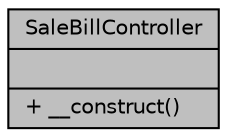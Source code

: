 digraph "SaleBillController"
{
 // LATEX_PDF_SIZE
  bgcolor="transparent";
  edge [fontname="Helvetica",fontsize="10",labelfontname="Helvetica",labelfontsize="10"];
  node [fontname="Helvetica",fontsize="10",shape=record];
  Node1 [label="{SaleBillController\n||+ __construct()\l}",height=0.2,width=0.4,color="black", fillcolor="grey75", style="filled", fontcolor="black",tooltip="Controlador para la emision de una factura."];
}
